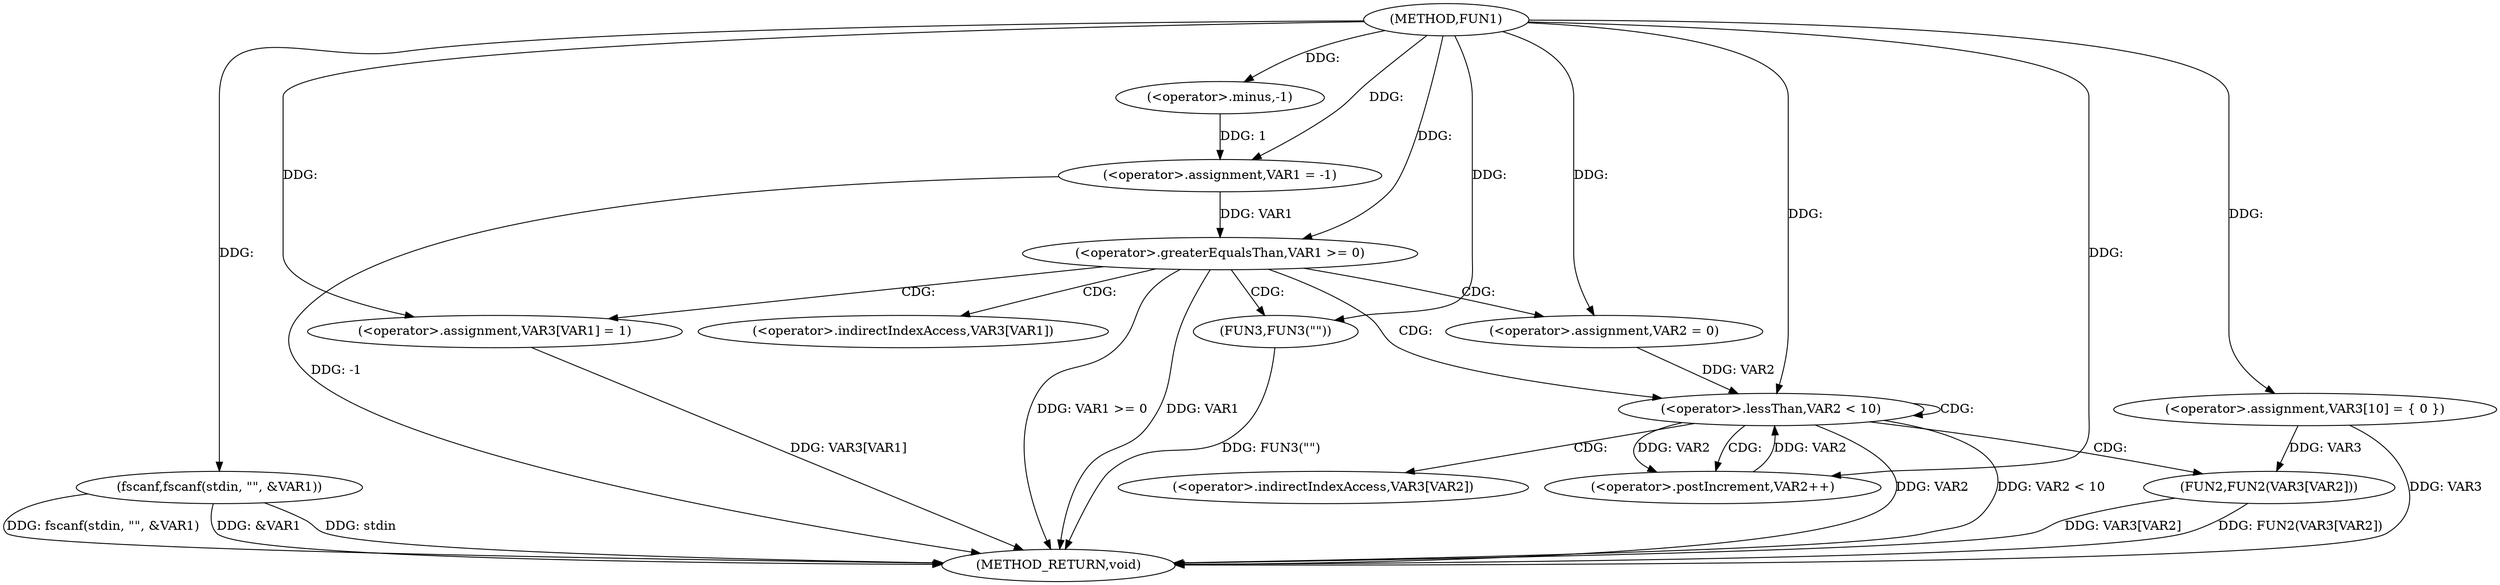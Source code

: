 digraph FUN1 {  
"1000100" [label = "(METHOD,FUN1)" ]
"1000145" [label = "(METHOD_RETURN,void)" ]
"1000103" [label = "(<operator>.assignment,VAR1 = -1)" ]
"1000105" [label = "(<operator>.minus,-1)" ]
"1000107" [label = "(fscanf,fscanf(stdin, \"\", &VAR1))" ]
"1000115" [label = "(<operator>.assignment,VAR3[10] = { 0 })" ]
"1000118" [label = "(<operator>.greaterEqualsThan,VAR1 >= 0)" ]
"1000122" [label = "(<operator>.assignment,VAR3[VAR1] = 1)" ]
"1000128" [label = "(<operator>.assignment,VAR2 = 0)" ]
"1000131" [label = "(<operator>.lessThan,VAR2 < 10)" ]
"1000134" [label = "(<operator>.postIncrement,VAR2++)" ]
"1000137" [label = "(FUN2,FUN2(VAR3[VAR2]))" ]
"1000143" [label = "(FUN3,FUN3(\"\"))" ]
"1000123" [label = "(<operator>.indirectIndexAccess,VAR3[VAR1])" ]
"1000138" [label = "(<operator>.indirectIndexAccess,VAR3[VAR2])" ]
  "1000107" -> "1000145"  [ label = "DDG: stdin"] 
  "1000107" -> "1000145"  [ label = "DDG: fscanf(stdin, \"\", &VAR1)"] 
  "1000103" -> "1000145"  [ label = "DDG: -1"] 
  "1000118" -> "1000145"  [ label = "DDG: VAR1 >= 0"] 
  "1000107" -> "1000145"  [ label = "DDG: &VAR1"] 
  "1000118" -> "1000145"  [ label = "DDG: VAR1"] 
  "1000115" -> "1000145"  [ label = "DDG: VAR3"] 
  "1000137" -> "1000145"  [ label = "DDG: FUN2(VAR3[VAR2])"] 
  "1000131" -> "1000145"  [ label = "DDG: VAR2 < 10"] 
  "1000122" -> "1000145"  [ label = "DDG: VAR3[VAR1]"] 
  "1000131" -> "1000145"  [ label = "DDG: VAR2"] 
  "1000143" -> "1000145"  [ label = "DDG: FUN3(\"\")"] 
  "1000137" -> "1000145"  [ label = "DDG: VAR3[VAR2]"] 
  "1000105" -> "1000103"  [ label = "DDG: 1"] 
  "1000100" -> "1000103"  [ label = "DDG: "] 
  "1000100" -> "1000105"  [ label = "DDG: "] 
  "1000100" -> "1000107"  [ label = "DDG: "] 
  "1000100" -> "1000115"  [ label = "DDG: "] 
  "1000103" -> "1000118"  [ label = "DDG: VAR1"] 
  "1000100" -> "1000118"  [ label = "DDG: "] 
  "1000100" -> "1000122"  [ label = "DDG: "] 
  "1000100" -> "1000128"  [ label = "DDG: "] 
  "1000128" -> "1000131"  [ label = "DDG: VAR2"] 
  "1000134" -> "1000131"  [ label = "DDG: VAR2"] 
  "1000100" -> "1000131"  [ label = "DDG: "] 
  "1000131" -> "1000134"  [ label = "DDG: VAR2"] 
  "1000100" -> "1000134"  [ label = "DDG: "] 
  "1000115" -> "1000137"  [ label = "DDG: VAR3"] 
  "1000100" -> "1000143"  [ label = "DDG: "] 
  "1000118" -> "1000128"  [ label = "CDG: "] 
  "1000118" -> "1000123"  [ label = "CDG: "] 
  "1000118" -> "1000131"  [ label = "CDG: "] 
  "1000118" -> "1000143"  [ label = "CDG: "] 
  "1000118" -> "1000122"  [ label = "CDG: "] 
  "1000131" -> "1000137"  [ label = "CDG: "] 
  "1000131" -> "1000131"  [ label = "CDG: "] 
  "1000131" -> "1000138"  [ label = "CDG: "] 
  "1000131" -> "1000134"  [ label = "CDG: "] 
}
